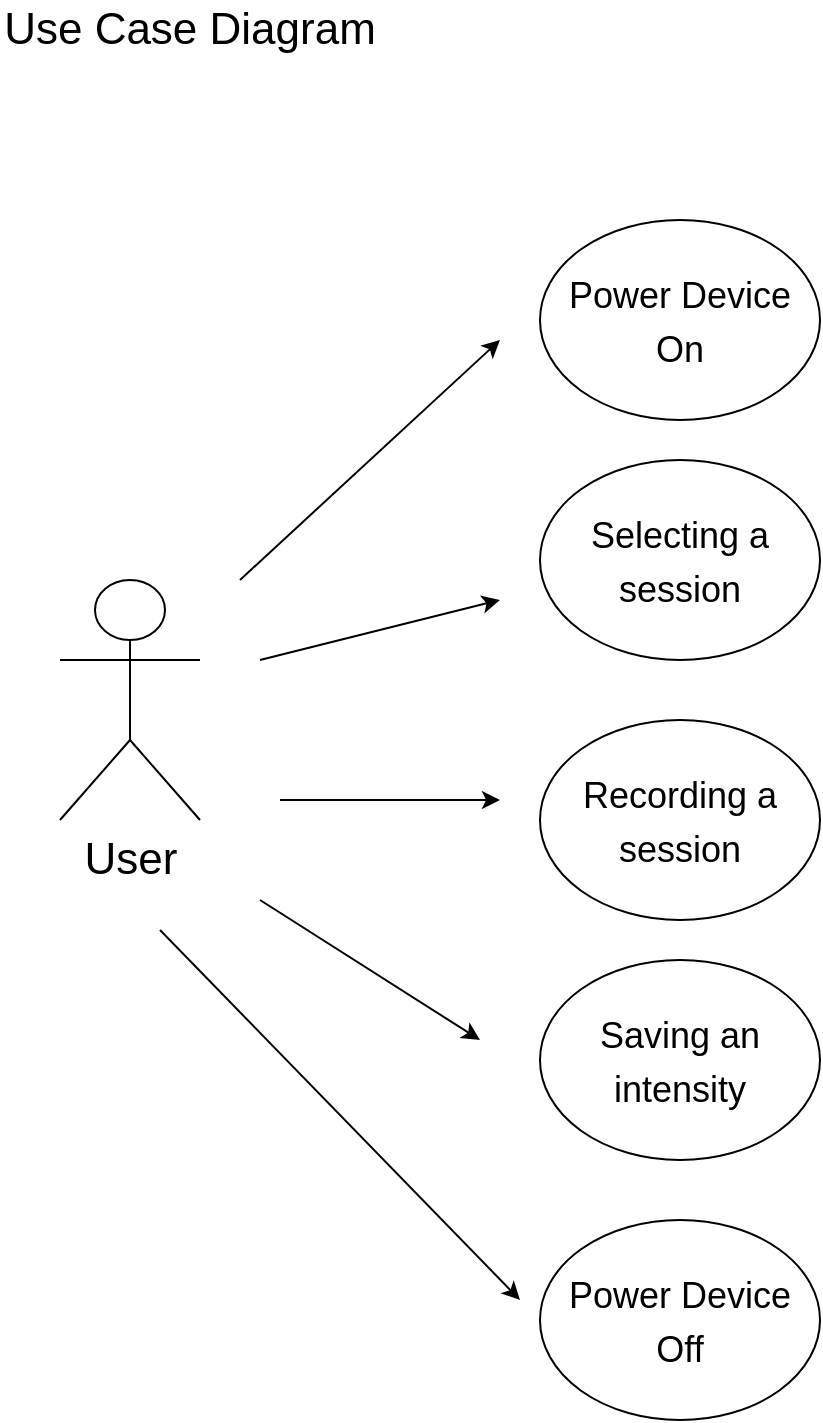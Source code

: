 <mxfile version="17.4.2" type="device"><diagram id="7l5XH32Oax_wFGp6C1eV" name="Page-1"><mxGraphModel dx="1102" dy="875" grid="1" gridSize="10" guides="1" tooltips="1" connect="1" arrows="1" fold="1" page="1" pageScale="1" pageWidth="850" pageHeight="1100" math="0" shadow="0"><root><mxCell id="0"/><mxCell id="1" parent="0"/><mxCell id="dC5qrO38zBk3mkyruhyR-1" value="&lt;font style=&quot;font-size: 22px&quot;&gt;Use Case Diagram&lt;/font&gt;" style="text;html=1;strokeColor=none;fillColor=none;align=center;verticalAlign=middle;whiteSpace=wrap;rounded=0;" vertex="1" parent="1"><mxGeometry x="40" y="30" width="190" height="30" as="geometry"/></mxCell><mxCell id="dC5qrO38zBk3mkyruhyR-3" value="User" style="shape=umlActor;verticalLabelPosition=bottom;verticalAlign=top;html=1;outlineConnect=0;fontSize=22;" vertex="1" parent="1"><mxGeometry x="70" y="320" width="70" height="120" as="geometry"/></mxCell><mxCell id="dC5qrO38zBk3mkyruhyR-4" value="&lt;font style=&quot;font-size: 18px&quot;&gt;Power Device On&lt;/font&gt;" style="ellipse;whiteSpace=wrap;html=1;fontSize=22;" vertex="1" parent="1"><mxGeometry x="310" y="140" width="140" height="100" as="geometry"/></mxCell><mxCell id="dC5qrO38zBk3mkyruhyR-5" value="&lt;font style=&quot;font-size: 18px&quot;&gt;Power Device Off&lt;/font&gt;" style="ellipse;whiteSpace=wrap;html=1;fontSize=22;" vertex="1" parent="1"><mxGeometry x="310" y="640" width="140" height="100" as="geometry"/></mxCell><mxCell id="dC5qrO38zBk3mkyruhyR-6" value="&lt;font style=&quot;font-size: 18px&quot;&gt;Selecting a session&lt;/font&gt;" style="ellipse;whiteSpace=wrap;html=1;fontSize=22;" vertex="1" parent="1"><mxGeometry x="310" y="260" width="140" height="100" as="geometry"/></mxCell><mxCell id="dC5qrO38zBk3mkyruhyR-7" value="&lt;font style=&quot;font-size: 18px&quot;&gt;Recording a session&lt;/font&gt;" style="ellipse;whiteSpace=wrap;html=1;fontSize=22;" vertex="1" parent="1"><mxGeometry x="310" y="390" width="140" height="100" as="geometry"/></mxCell><mxCell id="dC5qrO38zBk3mkyruhyR-8" value="&lt;font style=&quot;font-size: 18px&quot;&gt;Saving an intensity&lt;/font&gt;" style="ellipse;whiteSpace=wrap;html=1;fontSize=22;" vertex="1" parent="1"><mxGeometry x="310" y="510" width="140" height="100" as="geometry"/></mxCell><mxCell id="dC5qrO38zBk3mkyruhyR-9" value="" style="endArrow=classic;html=1;rounded=0;fontSize=18;" edge="1" parent="1"><mxGeometry width="50" height="50" relative="1" as="geometry"><mxPoint x="160" y="320" as="sourcePoint"/><mxPoint x="290" y="200" as="targetPoint"/></mxGeometry></mxCell><mxCell id="dC5qrO38zBk3mkyruhyR-10" value="" style="endArrow=classic;html=1;rounded=0;fontSize=18;" edge="1" parent="1"><mxGeometry width="50" height="50" relative="1" as="geometry"><mxPoint x="170" y="360" as="sourcePoint"/><mxPoint x="290" y="330" as="targetPoint"/></mxGeometry></mxCell><mxCell id="dC5qrO38zBk3mkyruhyR-11" value="" style="endArrow=classic;html=1;rounded=0;fontSize=18;" edge="1" parent="1"><mxGeometry width="50" height="50" relative="1" as="geometry"><mxPoint x="180" y="430" as="sourcePoint"/><mxPoint x="290" y="430" as="targetPoint"/></mxGeometry></mxCell><mxCell id="dC5qrO38zBk3mkyruhyR-12" value="" style="endArrow=classic;html=1;rounded=0;fontSize=18;" edge="1" parent="1"><mxGeometry width="50" height="50" relative="1" as="geometry"><mxPoint x="170" y="480" as="sourcePoint"/><mxPoint x="280" y="550" as="targetPoint"/></mxGeometry></mxCell><mxCell id="dC5qrO38zBk3mkyruhyR-13" value="" style="endArrow=classic;html=1;rounded=0;fontSize=18;" edge="1" parent="1"><mxGeometry width="50" height="50" relative="1" as="geometry"><mxPoint x="120" y="495" as="sourcePoint"/><mxPoint x="300" y="680" as="targetPoint"/></mxGeometry></mxCell></root></mxGraphModel></diagram></mxfile>